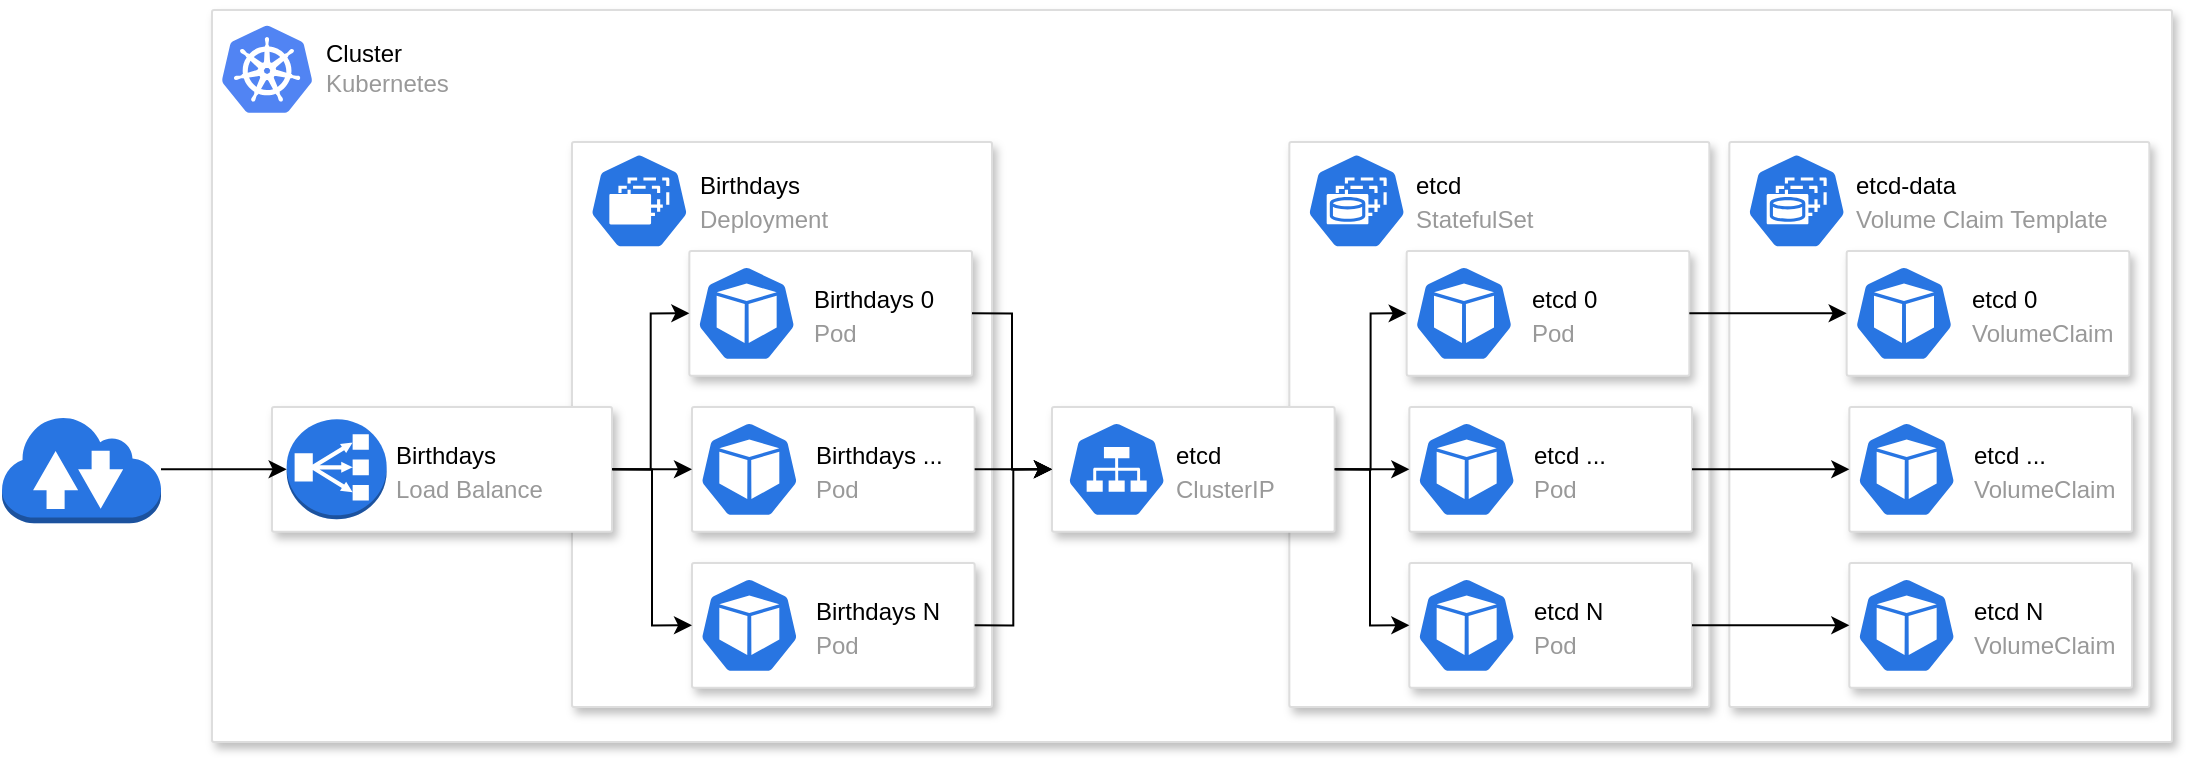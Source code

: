 <mxfile version="15.5.4" type="device"><diagram id="ToytRN5f1o-2a3_2MQGP" name="Page-1"><mxGraphModel dx="3092" dy="1702" grid="0" gridSize="10" guides="0" tooltips="1" connect="1" arrows="1" fold="1" page="0" pageScale="1" pageWidth="850" pageHeight="1100" math="0" shadow="0"><root><mxCell id="0"/><mxCell id="1" parent="0"/><mxCell id="5jb1ltwEXsp4xImfYKYj-18" value="" style="strokeColor=#dddddd;shadow=1;strokeWidth=1;rounded=1;absoluteArcSize=1;arcSize=2;" vertex="1" parent="1"><mxGeometry x="-754" y="-759" width="980" height="366" as="geometry"/></mxCell><mxCell id="5jb1ltwEXsp4xImfYKYj-19" value="&lt;font color=&quot;#000000&quot;&gt;Cluster&lt;/font&gt;&lt;br&gt;Kubernetes" style="sketch=0;dashed=0;connectable=0;html=1;fillColor=#5184F3;strokeColor=none;shape=mxgraph.gcp2.kubernetes_logo;part=1;labelPosition=right;verticalLabelPosition=middle;align=left;verticalAlign=middle;spacingLeft=5;fontColor=#999999;fontSize=12;" vertex="1" parent="5jb1ltwEXsp4xImfYKYj-18"><mxGeometry width="45" height="43.65" relative="1" as="geometry"><mxPoint x="5" y="7.675" as="offset"/></mxGeometry></mxCell><mxCell id="5jb1ltwEXsp4xImfYKYj-28" value="" style="strokeColor=#dddddd;shadow=1;strokeWidth=1;rounded=1;absoluteArcSize=1;arcSize=2;" vertex="1" parent="1"><mxGeometry x="-574" y="-693" width="210" height="282.44" as="geometry"/></mxCell><mxCell id="5jb1ltwEXsp4xImfYKYj-36" value="&lt;h1 style=&quot;line-height: 0.7&quot;&gt;&lt;font color=&quot;#000000&quot; style=&quot;font-size: 12px ; font-weight: 400&quot;&gt;Birthdays&lt;/font&gt;&lt;br style=&quot;font-size: 12px ; font-weight: 400 ; color: rgb(153 , 153 , 153)&quot;&gt;&lt;span style=&quot;font-size: 12px ; font-weight: 400 ; color: rgb(153 , 153 , 153) ; line-height: 1&quot;&gt;Deployment&lt;/span&gt;&lt;br&gt;&lt;/h1&gt;" style="text;html=1;strokeColor=none;fillColor=none;spacing=5;spacingTop=-20;whiteSpace=wrap;overflow=hidden;rounded=0;align=left;" vertex="1" parent="1"><mxGeometry x="-515.333" y="-688.56" width="124.0" height="50" as="geometry"/></mxCell><mxCell id="5jb1ltwEXsp4xImfYKYj-38" value="" style="strokeColor=#dddddd;shadow=1;strokeWidth=1;rounded=1;absoluteArcSize=1;arcSize=2;" vertex="1" parent="1"><mxGeometry x="-515.33" y="-638.56" width="141.33" height="62.44" as="geometry"/></mxCell><mxCell id="5jb1ltwEXsp4xImfYKYj-42" value="&lt;h1 style=&quot;line-height: 0.7&quot;&gt;&lt;font color=&quot;#000000&quot; style=&quot;font-size: 12px ; font-weight: 400&quot;&gt;Birthdays 0&lt;/font&gt;&lt;br style=&quot;font-size: 12px ; font-weight: 400 ; color: rgb(153 , 153 , 153)&quot;&gt;&lt;span style=&quot;font-size: 12px ; font-weight: 400 ; color: rgb(153 , 153 , 153) ; line-height: 1&quot;&gt;Pod&lt;/span&gt;&lt;br&gt;&lt;/h1&gt;" style="text;html=1;strokeColor=none;fillColor=none;spacing=5;spacingTop=-20;whiteSpace=wrap;overflow=hidden;rounded=0;align=left;" vertex="1" parent="1"><mxGeometry x="-458" y="-632.34" width="84" height="50" as="geometry"/></mxCell><mxCell id="5jb1ltwEXsp4xImfYKYj-43" value="" style="sketch=0;html=1;dashed=0;whitespace=wrap;fillColor=#2875E2;strokeColor=#ffffff;points=[[0.005,0.63,0],[0.1,0.2,0],[0.9,0.2,0],[0.5,0,0],[0.995,0.63,0],[0.72,0.99,0],[0.5,1,0],[0.28,0.99,0]];shape=mxgraph.kubernetes.icon;prIcon=pod" vertex="1" parent="1"><mxGeometry x="-511.67" y="-632.34" width="50" height="50" as="geometry"/></mxCell><mxCell id="5jb1ltwEXsp4xImfYKYj-46" value="" style="endArrow=classic;html=1;rounded=0;fontSize=12;entryX=0;entryY=0.5;entryDx=0;entryDy=0;edgeStyle=orthogonalEdgeStyle;exitX=1;exitY=0.5;exitDx=0;exitDy=0;" edge="1" parent="1" source="5jb1ltwEXsp4xImfYKYj-44" target="5jb1ltwEXsp4xImfYKYj-38"><mxGeometry width="50" height="50" relative="1" as="geometry"><mxPoint x="-554" y="-489.56" as="sourcePoint"/><mxPoint x="-511.67" y="-539.56" as="targetPoint"/></mxGeometry></mxCell><mxCell id="5jb1ltwEXsp4xImfYKYj-47" value="" style="strokeColor=#dddddd;shadow=1;strokeWidth=1;rounded=1;absoluteArcSize=1;arcSize=2;" vertex="1" parent="1"><mxGeometry x="-514" y="-560.56" width="141.33" height="62.44" as="geometry"/></mxCell><mxCell id="5jb1ltwEXsp4xImfYKYj-48" value="&lt;h1 style=&quot;line-height: 0.7&quot;&gt;&lt;font color=&quot;#000000&quot; style=&quot;font-size: 12px ; font-weight: 400&quot;&gt;Birthdays ...&lt;/font&gt;&lt;br style=&quot;font-size: 12px ; font-weight: 400 ; color: rgb(153 , 153 , 153)&quot;&gt;&lt;span style=&quot;font-size: 12px ; font-weight: 400 ; color: rgb(153 , 153 , 153) ; line-height: 1&quot;&gt;Pod&lt;/span&gt;&lt;br&gt;&lt;/h1&gt;" style="text;html=1;strokeColor=none;fillColor=none;spacing=5;spacingTop=-20;whiteSpace=wrap;overflow=hidden;rounded=0;align=left;" vertex="1" parent="1"><mxGeometry x="-456.67" y="-554.34" width="82.67" height="50" as="geometry"/></mxCell><mxCell id="5jb1ltwEXsp4xImfYKYj-49" value="" style="sketch=0;html=1;dashed=0;whitespace=wrap;fillColor=#2875E2;strokeColor=#ffffff;points=[[0.005,0.63,0],[0.1,0.2,0],[0.9,0.2,0],[0.5,0,0],[0.995,0.63,0],[0.72,0.99,0],[0.5,1,0],[0.28,0.99,0]];shape=mxgraph.kubernetes.icon;prIcon=pod" vertex="1" parent="1"><mxGeometry x="-510.34" y="-554.34" width="50" height="50" as="geometry"/></mxCell><mxCell id="5jb1ltwEXsp4xImfYKYj-50" value="" style="strokeColor=#dddddd;shadow=1;strokeWidth=1;rounded=1;absoluteArcSize=1;arcSize=2;" vertex="1" parent="1"><mxGeometry x="-514" y="-482.56" width="141.33" height="62.44" as="geometry"/></mxCell><mxCell id="5jb1ltwEXsp4xImfYKYj-51" value="&lt;h1 style=&quot;line-height: 0.7&quot;&gt;&lt;font color=&quot;#000000&quot; style=&quot;font-size: 12px ; font-weight: 400&quot;&gt;Birthdays N&lt;/font&gt;&lt;br style=&quot;font-size: 12px ; font-weight: 400 ; color: rgb(153 , 153 , 153)&quot;&gt;&lt;span style=&quot;font-size: 12px ; font-weight: 400 ; color: rgb(153 , 153 , 153) ; line-height: 1&quot;&gt;Pod&lt;/span&gt;&lt;br&gt;&lt;/h1&gt;" style="text;html=1;strokeColor=none;fillColor=none;spacing=5;spacingTop=-20;whiteSpace=wrap;overflow=hidden;rounded=0;align=left;" vertex="1" parent="1"><mxGeometry x="-456.67" y="-476.34" width="72.67" height="50" as="geometry"/></mxCell><mxCell id="5jb1ltwEXsp4xImfYKYj-52" value="" style="sketch=0;html=1;dashed=0;whitespace=wrap;fillColor=#2875E2;strokeColor=#ffffff;points=[[0.005,0.63,0],[0.1,0.2,0],[0.9,0.2,0],[0.5,0,0],[0.995,0.63,0],[0.72,0.99,0],[0.5,1,0],[0.28,0.99,0]];shape=mxgraph.kubernetes.icon;prIcon=pod" vertex="1" parent="1"><mxGeometry x="-510.34" y="-476.34" width="50" height="50" as="geometry"/></mxCell><mxCell id="5jb1ltwEXsp4xImfYKYj-56" value="" style="group" vertex="1" connectable="0" parent="1"><mxGeometry x="-724" y="-560.56" width="170" height="62.44" as="geometry"/></mxCell><mxCell id="5jb1ltwEXsp4xImfYKYj-44" value="" style="strokeColor=#dddddd;shadow=1;strokeWidth=1;rounded=1;absoluteArcSize=1;arcSize=2;" vertex="1" parent="5jb1ltwEXsp4xImfYKYj-56"><mxGeometry width="170" height="62.44" as="geometry"/></mxCell><mxCell id="5jb1ltwEXsp4xImfYKYj-20" value="" style="outlineConnect=0;dashed=0;verticalLabelPosition=bottom;verticalAlign=top;align=center;html=1;shape=mxgraph.aws3.classic_load_balancer;fillColor=#2875E2;strokeColor=#001DBC;fontColor=#ffffff;" vertex="1" parent="5jb1ltwEXsp4xImfYKYj-56"><mxGeometry x="7.33" y="6.22" width="50.0" height="50" as="geometry"/></mxCell><mxCell id="5jb1ltwEXsp4xImfYKYj-45" value="&lt;h1 style=&quot;line-height: 0.7&quot;&gt;&lt;font color=&quot;#000000&quot; style=&quot;font-size: 12px ; font-weight: 400&quot;&gt;Birthdays&lt;/font&gt;&lt;br style=&quot;font-size: 12px ; font-weight: 400 ; color: rgb(153 , 153 , 153)&quot;&gt;&lt;font color=&quot;#999999&quot;&gt;&lt;span style=&quot;font-size: 12px ; font-weight: 400&quot;&gt;Load Balance&lt;/span&gt;&lt;/font&gt;&lt;/h1&gt;" style="text;html=1;strokeColor=none;fillColor=none;spacing=5;spacingTop=-20;whiteSpace=wrap;overflow=hidden;rounded=0;align=left;" vertex="1" parent="5jb1ltwEXsp4xImfYKYj-56"><mxGeometry x="57.33" y="6.22" width="82.67" height="50" as="geometry"/></mxCell><mxCell id="5jb1ltwEXsp4xImfYKYj-57" value="" style="endArrow=classic;html=1;rounded=0;fontSize=12;entryX=0;entryY=0.5;entryDx=0;entryDy=0;edgeStyle=orthogonalEdgeStyle;exitX=1;exitY=0.5;exitDx=0;exitDy=0;" edge="1" parent="1" source="5jb1ltwEXsp4xImfYKYj-44" target="5jb1ltwEXsp4xImfYKYj-50"><mxGeometry width="50" height="50" relative="1" as="geometry"><mxPoint x="-544" y="-519.34" as="sourcePoint"/><mxPoint x="-505.33" y="-597.34" as="targetPoint"/><Array as="points"><mxPoint x="-534" y="-529"/><mxPoint x="-534" y="-451"/></Array></mxGeometry></mxCell><mxCell id="5jb1ltwEXsp4xImfYKYj-59" value="" style="endArrow=classic;html=1;rounded=0;fontSize=12;entryX=0;entryY=0.5;entryDx=0;entryDy=0;exitX=1;exitY=0.5;exitDx=0;exitDy=0;" edge="1" parent="1" source="5jb1ltwEXsp4xImfYKYj-44" target="5jb1ltwEXsp4xImfYKYj-47"><mxGeometry width="50" height="50" relative="1" as="geometry"><mxPoint x="-534" y="-343" as="sourcePoint"/><mxPoint x="-484" y="-393" as="targetPoint"/></mxGeometry></mxCell><mxCell id="5jb1ltwEXsp4xImfYKYj-84" value="" style="sketch=0;html=1;dashed=0;whitespace=wrap;fillColor=#2875E2;strokeColor=#ffffff;points=[[0.005,0.63,0],[0.1,0.2,0],[0.9,0.2,0],[0.5,0,0],[0.995,0.63,0],[0.72,0.99,0],[0.5,1,0],[0.28,0.99,0]];shape=mxgraph.kubernetes.icon;prIcon=rs;fontSize=12;align=left;" vertex="1" parent="1"><mxGeometry x="-565.33" y="-688.56" width="50" height="50" as="geometry"/></mxCell><mxCell id="5jb1ltwEXsp4xImfYKYj-60" value="" style="group" vertex="1" connectable="0" parent="1"><mxGeometry x="-284" y="-693" width="400" height="282.44" as="geometry"/></mxCell><mxCell id="5jb1ltwEXsp4xImfYKYj-61" value="" style="strokeColor=#dddddd;shadow=1;strokeWidth=1;rounded=1;absoluteArcSize=1;arcSize=2;" vertex="1" parent="5jb1ltwEXsp4xImfYKYj-60"><mxGeometry x="68.67" width="210" height="282.44" as="geometry"/></mxCell><mxCell id="5jb1ltwEXsp4xImfYKYj-62" value="&lt;h1 style=&quot;line-height: 0.7&quot;&gt;&lt;font color=&quot;#000000&quot; style=&quot;font-size: 12px ; font-weight: 400&quot;&gt;etcd&lt;/font&gt;&lt;br style=&quot;font-size: 12px ; font-weight: 400 ; color: rgb(153 , 153 , 153)&quot;&gt;&lt;span style=&quot;font-size: 12px ; font-weight: 400 ; color: rgb(153 , 153 , 153) ; line-height: 1&quot;&gt;StatefulSet&lt;/span&gt;&lt;br&gt;&lt;/h1&gt;" style="text;html=1;strokeColor=none;fillColor=none;spacing=5;spacingTop=-20;whiteSpace=wrap;overflow=hidden;rounded=0;align=left;" vertex="1" parent="5jb1ltwEXsp4xImfYKYj-60"><mxGeometry x="127.337" y="4.44" width="124.0" height="50" as="geometry"/></mxCell><mxCell id="5jb1ltwEXsp4xImfYKYj-63" value="" style="strokeColor=#dddddd;shadow=1;strokeWidth=1;rounded=1;absoluteArcSize=1;arcSize=2;" vertex="1" parent="5jb1ltwEXsp4xImfYKYj-60"><mxGeometry x="127.34" y="54.44" width="141.33" height="62.44" as="geometry"/></mxCell><mxCell id="5jb1ltwEXsp4xImfYKYj-65" value="&lt;h1 style=&quot;line-height: 0.7&quot;&gt;&lt;font color=&quot;#000000&quot; style=&quot;font-size: 12px ; font-weight: 400&quot;&gt;etcd 0&lt;/font&gt;&lt;br style=&quot;font-size: 12px ; font-weight: 400 ; color: rgb(153 , 153 , 153)&quot;&gt;&lt;span style=&quot;font-size: 12px ; font-weight: 400 ; color: rgb(153 , 153 , 153) ; line-height: 1&quot;&gt;Pod&lt;/span&gt;&lt;br&gt;&lt;/h1&gt;" style="text;html=1;strokeColor=none;fillColor=none;spacing=5;spacingTop=-20;whiteSpace=wrap;overflow=hidden;rounded=0;align=left;" vertex="1" parent="5jb1ltwEXsp4xImfYKYj-60"><mxGeometry x="184.67" y="60.66" width="54" height="50" as="geometry"/></mxCell><mxCell id="5jb1ltwEXsp4xImfYKYj-66" value="" style="sketch=0;html=1;dashed=0;whitespace=wrap;fillColor=#2875E2;strokeColor=#ffffff;points=[[0.005,0.63,0],[0.1,0.2,0],[0.9,0.2,0],[0.5,0,0],[0.995,0.63,0],[0.72,0.99,0],[0.5,1,0],[0.28,0.99,0]];shape=mxgraph.kubernetes.icon;prIcon=pod" vertex="1" parent="5jb1ltwEXsp4xImfYKYj-60"><mxGeometry x="131.0" y="60.66" width="50" height="50" as="geometry"/></mxCell><mxCell id="5jb1ltwEXsp4xImfYKYj-67" value="" style="endArrow=classic;html=1;rounded=0;fontSize=12;entryX=0;entryY=0.5;entryDx=0;entryDy=0;edgeStyle=orthogonalEdgeStyle;exitX=1;exitY=0.5;exitDx=0;exitDy=0;" edge="1" parent="5jb1ltwEXsp4xImfYKYj-60" source="5jb1ltwEXsp4xImfYKYj-75" target="5jb1ltwEXsp4xImfYKYj-63"><mxGeometry width="50" height="50" relative="1" as="geometry"><mxPoint x="94" y="164" as="sourcePoint"/><mxPoint x="131.0" y="153.44" as="targetPoint"/></mxGeometry></mxCell><mxCell id="5jb1ltwEXsp4xImfYKYj-68" value="" style="strokeColor=#dddddd;shadow=1;strokeWidth=1;rounded=1;absoluteArcSize=1;arcSize=2;" vertex="1" parent="5jb1ltwEXsp4xImfYKYj-60"><mxGeometry x="128.67" y="132.44" width="141.33" height="62.44" as="geometry"/></mxCell><mxCell id="5jb1ltwEXsp4xImfYKYj-69" value="&lt;h1 style=&quot;line-height: 0.7&quot;&gt;&lt;font color=&quot;#000000&quot; style=&quot;font-size: 12px ; font-weight: 400&quot;&gt;etcd ...&lt;/font&gt;&lt;br style=&quot;font-size: 12px ; font-weight: 400 ; color: rgb(153 , 153 , 153)&quot;&gt;&lt;span style=&quot;font-size: 12px ; font-weight: 400 ; color: rgb(153 , 153 , 153) ; line-height: 1&quot;&gt;Pod&lt;/span&gt;&lt;br&gt;&lt;/h1&gt;" style="text;html=1;strokeColor=none;fillColor=none;spacing=5;spacingTop=-20;whiteSpace=wrap;overflow=hidden;rounded=0;align=left;" vertex="1" parent="5jb1ltwEXsp4xImfYKYj-60"><mxGeometry x="186" y="138.66" width="52.67" height="50" as="geometry"/></mxCell><mxCell id="5jb1ltwEXsp4xImfYKYj-70" value="" style="sketch=0;html=1;dashed=0;whitespace=wrap;fillColor=#2875E2;strokeColor=#ffffff;points=[[0.005,0.63,0],[0.1,0.2,0],[0.9,0.2,0],[0.5,0,0],[0.995,0.63,0],[0.72,0.99,0],[0.5,1,0],[0.28,0.99,0]];shape=mxgraph.kubernetes.icon;prIcon=pod" vertex="1" parent="5jb1ltwEXsp4xImfYKYj-60"><mxGeometry x="132.33" y="138.66" width="50" height="50" as="geometry"/></mxCell><mxCell id="5jb1ltwEXsp4xImfYKYj-71" value="" style="strokeColor=#dddddd;shadow=1;strokeWidth=1;rounded=1;absoluteArcSize=1;arcSize=2;" vertex="1" parent="5jb1ltwEXsp4xImfYKYj-60"><mxGeometry x="128.67" y="210.44" width="141.33" height="62.44" as="geometry"/></mxCell><mxCell id="5jb1ltwEXsp4xImfYKYj-72" value="&lt;h1 style=&quot;line-height: 0.7&quot;&gt;&lt;font color=&quot;#000000&quot; style=&quot;font-size: 12px ; font-weight: 400&quot;&gt;etcd N&lt;/font&gt;&lt;br style=&quot;font-size: 12px ; font-weight: 400 ; color: rgb(153 , 153 , 153)&quot;&gt;&lt;span style=&quot;font-size: 12px ; font-weight: 400 ; color: rgb(153 , 153 , 153) ; line-height: 1&quot;&gt;Pod&lt;/span&gt;&lt;br&gt;&lt;/h1&gt;" style="text;html=1;strokeColor=none;fillColor=none;spacing=5;spacingTop=-20;whiteSpace=wrap;overflow=hidden;rounded=0;align=left;" vertex="1" parent="5jb1ltwEXsp4xImfYKYj-60"><mxGeometry x="186" y="216.66" width="52.67" height="50" as="geometry"/></mxCell><mxCell id="5jb1ltwEXsp4xImfYKYj-73" value="" style="sketch=0;html=1;dashed=0;whitespace=wrap;fillColor=#2875E2;strokeColor=#ffffff;points=[[0.005,0.63,0],[0.1,0.2,0],[0.9,0.2,0],[0.5,0,0],[0.995,0.63,0],[0.72,0.99,0],[0.5,1,0],[0.28,0.99,0]];shape=mxgraph.kubernetes.icon;prIcon=pod" vertex="1" parent="5jb1ltwEXsp4xImfYKYj-60"><mxGeometry x="132.33" y="216.66" width="50" height="50" as="geometry"/></mxCell><mxCell id="5jb1ltwEXsp4xImfYKYj-74" value="" style="group" vertex="1" connectable="0" parent="5jb1ltwEXsp4xImfYKYj-60"><mxGeometry x="10" y="132.44" width="170" height="62.44" as="geometry"/></mxCell><mxCell id="5jb1ltwEXsp4xImfYKYj-75" value="" style="strokeColor=#dddddd;shadow=1;strokeWidth=1;rounded=1;absoluteArcSize=1;arcSize=2;" vertex="1" parent="5jb1ltwEXsp4xImfYKYj-74"><mxGeometry x="-60" width="141.33" height="62.44" as="geometry"/></mxCell><mxCell id="5jb1ltwEXsp4xImfYKYj-77" value="&lt;h1 style=&quot;line-height: 0.7&quot;&gt;&lt;font color=&quot;#000000&quot; style=&quot;font-size: 12px ; font-weight: 400&quot;&gt;etcd&lt;/font&gt;&lt;br style=&quot;font-size: 12px ; font-weight: 400 ; color: rgb(153 , 153 , 153)&quot;&gt;&lt;font color=&quot;#999999&quot;&gt;&lt;span style=&quot;font-size: 12px ; font-weight: 400&quot;&gt;ClusterIP&lt;/span&gt;&lt;/font&gt;&lt;/h1&gt;" style="text;html=1;strokeColor=none;fillColor=none;spacing=5;spacingTop=-20;whiteSpace=wrap;overflow=hidden;rounded=0;align=left;" vertex="1" parent="5jb1ltwEXsp4xImfYKYj-74"><mxGeometry x="-2.67" y="6.22" width="62.67" height="50" as="geometry"/></mxCell><mxCell id="5jb1ltwEXsp4xImfYKYj-85" value="" style="sketch=0;html=1;dashed=0;whitespace=wrap;fillColor=#2875E2;strokeColor=#ffffff;points=[[0.005,0.63,0],[0.1,0.2,0],[0.9,0.2,0],[0.5,0,0],[0.995,0.63,0],[0.72,0.99,0],[0.5,1,0],[0.28,0.99,0]];shape=mxgraph.kubernetes.icon;prIcon=svc;fontSize=12;align=left;" vertex="1" parent="5jb1ltwEXsp4xImfYKYj-74"><mxGeometry x="-52.67" y="6.22" width="50" height="50" as="geometry"/></mxCell><mxCell id="5jb1ltwEXsp4xImfYKYj-78" value="" style="endArrow=classic;html=1;rounded=0;fontSize=12;entryX=0;entryY=0.5;entryDx=0;entryDy=0;edgeStyle=orthogonalEdgeStyle;exitX=1;exitY=0.5;exitDx=0;exitDy=0;" edge="1" parent="5jb1ltwEXsp4xImfYKYj-60" source="5jb1ltwEXsp4xImfYKYj-75" target="5jb1ltwEXsp4xImfYKYj-71"><mxGeometry width="50" height="50" relative="1" as="geometry"><mxPoint x="109" y="164" as="sourcePoint"/><mxPoint x="137.34" y="95.66" as="targetPoint"/><Array as="points"><mxPoint x="109" y="164"/><mxPoint x="109" y="242"/></Array></mxGeometry></mxCell><mxCell id="5jb1ltwEXsp4xImfYKYj-79" value="" style="endArrow=classic;html=1;rounded=0;fontSize=12;entryX=0;entryY=0.5;entryDx=0;entryDy=0;exitX=1;exitY=0.5;exitDx=0;exitDy=0;" edge="1" parent="5jb1ltwEXsp4xImfYKYj-60" source="5jb1ltwEXsp4xImfYKYj-75" target="5jb1ltwEXsp4xImfYKYj-68"><mxGeometry width="50" height="50" relative="1" as="geometry"><mxPoint x="100" y="164" as="sourcePoint"/><mxPoint x="158.67" y="300" as="targetPoint"/></mxGeometry></mxCell><mxCell id="5jb1ltwEXsp4xImfYKYj-83" value="" style="sketch=0;html=1;dashed=0;whitespace=wrap;fillColor=#2875E2;strokeColor=#ffffff;points=[[0.005,0.63,0],[0.1,0.2,0],[0.9,0.2,0],[0.5,0,0],[0.995,0.63,0],[0.72,0.99,0],[0.5,1,0],[0.28,0.99,0]];shape=mxgraph.kubernetes.icon;prIcon=sts;fontSize=12;align=left;" vertex="1" parent="5jb1ltwEXsp4xImfYKYj-60"><mxGeometry x="77.34" y="4.44" width="50" height="50" as="geometry"/></mxCell><mxCell id="5jb1ltwEXsp4xImfYKYj-80" value="" style="endArrow=classic;html=1;rounded=0;fontSize=12;entryX=0;entryY=0.5;entryDx=0;entryDy=0;edgeStyle=orthogonalEdgeStyle;exitX=1;exitY=0.5;exitDx=0;exitDy=0;" edge="1" parent="1" source="5jb1ltwEXsp4xImfYKYj-38" target="5jb1ltwEXsp4xImfYKYj-75"><mxGeometry width="50" height="50" relative="1" as="geometry"><mxPoint x="-544" y="-519.34" as="sourcePoint"/><mxPoint x="-505.33" y="-597.34" as="targetPoint"/><Array as="points"><mxPoint x="-354" y="-607"/><mxPoint x="-354" y="-529"/></Array></mxGeometry></mxCell><mxCell id="5jb1ltwEXsp4xImfYKYj-81" value="" style="endArrow=classic;html=1;rounded=0;fontSize=12;entryX=0;entryY=0.5;entryDx=0;entryDy=0;edgeStyle=orthogonalEdgeStyle;exitX=1;exitY=0.5;exitDx=0;exitDy=0;" edge="1" parent="1" source="5jb1ltwEXsp4xImfYKYj-50" target="5jb1ltwEXsp4xImfYKYj-75"><mxGeometry width="50" height="50" relative="1" as="geometry"><mxPoint x="-329" y="-451" as="sourcePoint"/><mxPoint x="-495.33" y="-587.34" as="targetPoint"/></mxGeometry></mxCell><mxCell id="5jb1ltwEXsp4xImfYKYj-82" value="" style="endArrow=classic;html=1;rounded=0;fontSize=12;entryX=0;entryY=0.5;entryDx=0;entryDy=0;exitX=1;exitY=0.5;exitDx=0;exitDy=0;" edge="1" parent="1" source="5jb1ltwEXsp4xImfYKYj-47" target="5jb1ltwEXsp4xImfYKYj-75"><mxGeometry width="50" height="50" relative="1" as="geometry"><mxPoint x="-434" y="-313" as="sourcePoint"/><mxPoint x="-384" y="-363" as="targetPoint"/></mxGeometry></mxCell><mxCell id="5jb1ltwEXsp4xImfYKYj-91" value="" style="strokeColor=#dddddd;shadow=1;strokeWidth=1;rounded=1;absoluteArcSize=1;arcSize=2;" vertex="1" parent="1"><mxGeometry x="4.67" y="-693" width="210" height="282.44" as="geometry"/></mxCell><mxCell id="5jb1ltwEXsp4xImfYKYj-92" value="&lt;h1 style=&quot;line-height: 0.7&quot;&gt;&lt;font color=&quot;#000000&quot; style=&quot;font-size: 12px ; font-weight: 400&quot;&gt;etcd-data&lt;/font&gt;&lt;br style=&quot;font-size: 12px ; font-weight: 400 ; color: rgb(153 , 153 , 153)&quot;&gt;&lt;span style=&quot;font-size: 12px ; font-weight: 400 ; color: rgb(153 , 153 , 153) ; line-height: 1&quot;&gt;Volume Claim Template&lt;/span&gt;&lt;br&gt;&lt;/h1&gt;" style="text;html=1;strokeColor=none;fillColor=none;spacing=5;spacingTop=-20;whiteSpace=wrap;overflow=hidden;rounded=0;align=left;" vertex="1" parent="1"><mxGeometry x="63.34" y="-688.56" width="142.66" height="50" as="geometry"/></mxCell><mxCell id="5jb1ltwEXsp4xImfYKYj-93" value="" style="strokeColor=#dddddd;shadow=1;strokeWidth=1;rounded=1;absoluteArcSize=1;arcSize=2;" vertex="1" parent="1"><mxGeometry x="63.34" y="-638.56" width="141.33" height="62.44" as="geometry"/></mxCell><mxCell id="5jb1ltwEXsp4xImfYKYj-94" value="&lt;h1 style=&quot;line-height: 0.7&quot;&gt;&lt;font color=&quot;#000000&quot; style=&quot;font-size: 12px ; font-weight: 400&quot;&gt;etcd 0&lt;/font&gt;&lt;br style=&quot;font-size: 12px ; font-weight: 400 ; color: rgb(153 , 153 , 153)&quot;&gt;&lt;span style=&quot;font-size: 12px ; font-weight: 400 ; color: rgb(153 , 153 , 153) ; line-height: 1&quot;&gt;VolumeClaim&lt;/span&gt;&lt;br&gt;&lt;/h1&gt;" style="text;html=1;strokeColor=none;fillColor=none;spacing=5;spacingTop=-20;whiteSpace=wrap;overflow=hidden;rounded=0;align=left;" vertex="1" parent="1"><mxGeometry x="120.67" y="-632.34" width="84" height="50" as="geometry"/></mxCell><mxCell id="5jb1ltwEXsp4xImfYKYj-95" value="" style="sketch=0;html=1;dashed=0;whitespace=wrap;fillColor=#2875E2;strokeColor=#ffffff;points=[[0.005,0.63,0],[0.1,0.2,0],[0.9,0.2,0],[0.5,0,0],[0.995,0.63,0],[0.72,0.99,0],[0.5,1,0],[0.28,0.99,0]];shape=mxgraph.kubernetes.icon;prIcon=pod" vertex="1" parent="1"><mxGeometry x="67" y="-632.34" width="50" height="50" as="geometry"/></mxCell><mxCell id="5jb1ltwEXsp4xImfYKYj-97" value="" style="strokeColor=#dddddd;shadow=1;strokeWidth=1;rounded=1;absoluteArcSize=1;arcSize=2;" vertex="1" parent="1"><mxGeometry x="64.67" y="-560.56" width="141.33" height="62.44" as="geometry"/></mxCell><mxCell id="5jb1ltwEXsp4xImfYKYj-98" value="&lt;h1 style=&quot;line-height: 0.7&quot;&gt;&lt;font color=&quot;#000000&quot; style=&quot;font-size: 12px ; font-weight: 400&quot;&gt;etcd ...&lt;/font&gt;&lt;br style=&quot;font-size: 12px ; font-weight: 400 ; color: rgb(153 , 153 , 153)&quot;&gt;&lt;span style=&quot;font-size: 12px ; font-weight: 400 ; color: rgb(153 , 153 , 153) ; line-height: 1&quot;&gt;VolumeClaim&lt;/span&gt;&lt;br&gt;&lt;/h1&gt;" style="text;html=1;strokeColor=none;fillColor=none;spacing=5;spacingTop=-20;whiteSpace=wrap;overflow=hidden;rounded=0;align=left;" vertex="1" parent="1"><mxGeometry x="122" y="-554.34" width="104" height="50" as="geometry"/></mxCell><mxCell id="5jb1ltwEXsp4xImfYKYj-99" value="" style="sketch=0;html=1;dashed=0;whitespace=wrap;fillColor=#2875E2;strokeColor=#ffffff;points=[[0.005,0.63,0],[0.1,0.2,0],[0.9,0.2,0],[0.5,0,0],[0.995,0.63,0],[0.72,0.99,0],[0.5,1,0],[0.28,0.99,0]];shape=mxgraph.kubernetes.icon;prIcon=pod" vertex="1" parent="1"><mxGeometry x="68.33" y="-554.34" width="50" height="50" as="geometry"/></mxCell><mxCell id="5jb1ltwEXsp4xImfYKYj-100" value="" style="strokeColor=#dddddd;shadow=1;strokeWidth=1;rounded=1;absoluteArcSize=1;arcSize=2;" vertex="1" parent="1"><mxGeometry x="64.67" y="-482.56" width="141.33" height="62.44" as="geometry"/></mxCell><mxCell id="5jb1ltwEXsp4xImfYKYj-101" value="&lt;h1 style=&quot;line-height: 0.7&quot;&gt;&lt;font color=&quot;#000000&quot; style=&quot;font-size: 12px ; font-weight: 400&quot;&gt;etcd N&lt;/font&gt;&lt;br style=&quot;font-size: 12px ; font-weight: 400 ; color: rgb(153 , 153 , 153)&quot;&gt;&lt;span style=&quot;font-size: 12px ; font-weight: 400 ; color: rgb(153 , 153 , 153) ; line-height: 1&quot;&gt;VolumeClaim&lt;/span&gt;&lt;br&gt;&lt;/h1&gt;" style="text;html=1;strokeColor=none;fillColor=none;spacing=5;spacingTop=-20;whiteSpace=wrap;overflow=hidden;rounded=0;align=left;" vertex="1" parent="1"><mxGeometry x="122" y="-476.34" width="104" height="50" as="geometry"/></mxCell><mxCell id="5jb1ltwEXsp4xImfYKYj-102" value="" style="sketch=0;html=1;dashed=0;whitespace=wrap;fillColor=#2875E2;strokeColor=#ffffff;points=[[0.005,0.63,0],[0.1,0.2,0],[0.9,0.2,0],[0.5,0,0],[0.995,0.63,0],[0.72,0.99,0],[0.5,1,0],[0.28,0.99,0]];shape=mxgraph.kubernetes.icon;prIcon=pod" vertex="1" parent="1"><mxGeometry x="68.33" y="-476.34" width="50" height="50" as="geometry"/></mxCell><mxCell id="5jb1ltwEXsp4xImfYKYj-104" value="" style="endArrow=classic;html=1;rounded=0;fontSize=12;entryX=0;entryY=0.5;entryDx=0;entryDy=0;exitX=1;exitY=0.5;exitDx=0;exitDy=0;" edge="1" parent="1" target="5jb1ltwEXsp4xImfYKYj-97" source="5jb1ltwEXsp4xImfYKYj-68"><mxGeometry width="50" height="50" relative="1" as="geometry"><mxPoint x="176" y="-529.34" as="sourcePoint"/><mxPoint x="-244" y="327" as="targetPoint"/></mxGeometry></mxCell><mxCell id="5jb1ltwEXsp4xImfYKYj-105" value="" style="sketch=0;html=1;dashed=0;whitespace=wrap;fillColor=#2875E2;strokeColor=#ffffff;points=[[0.005,0.63,0],[0.1,0.2,0],[0.9,0.2,0],[0.5,0,0],[0.995,0.63,0],[0.72,0.99,0],[0.5,1,0],[0.28,0.99,0]];shape=mxgraph.kubernetes.icon;prIcon=sts;fontSize=12;align=left;" vertex="1" parent="1"><mxGeometry x="13.34" y="-688.56" width="50" height="50" as="geometry"/></mxCell><mxCell id="5jb1ltwEXsp4xImfYKYj-106" value="" style="endArrow=classic;html=1;rounded=0;fontSize=12;entryX=0;entryY=0.5;entryDx=0;entryDy=0;exitX=1;exitY=0.5;exitDx=0;exitDy=0;" edge="1" parent="1" source="5jb1ltwEXsp4xImfYKYj-63" target="5jb1ltwEXsp4xImfYKYj-93"><mxGeometry width="50" height="50" relative="1" as="geometry"><mxPoint x="-64" y="-523" as="sourcePoint"/><mxPoint x="-14" y="-573" as="targetPoint"/></mxGeometry></mxCell><mxCell id="5jb1ltwEXsp4xImfYKYj-107" value="" style="endArrow=classic;html=1;rounded=0;fontSize=12;entryX=0;entryY=0.5;entryDx=0;entryDy=0;exitX=1;exitY=0.5;exitDx=0;exitDy=0;" edge="1" parent="1" source="5jb1ltwEXsp4xImfYKYj-71" target="5jb1ltwEXsp4xImfYKYj-100"><mxGeometry width="50" height="50" relative="1" as="geometry"><mxPoint x="-64" y="-523" as="sourcePoint"/><mxPoint x="-14" y="-573" as="targetPoint"/></mxGeometry></mxCell><mxCell id="5jb1ltwEXsp4xImfYKYj-118" value="" style="edgeStyle=orthogonalEdgeStyle;rounded=0;orthogonalLoop=1;jettySize=auto;html=1;fontSize=12;" edge="1" parent="1" source="5jb1ltwEXsp4xImfYKYj-116" target="5jb1ltwEXsp4xImfYKYj-20"><mxGeometry relative="1" as="geometry"/></mxCell><mxCell id="5jb1ltwEXsp4xImfYKYj-116" value="" style="outlineConnect=0;dashed=0;verticalLabelPosition=bottom;verticalAlign=top;align=center;html=1;shape=mxgraph.aws3.internet_2;fillColor=#2875E2;gradientColor=none;fontSize=12;" vertex="1" parent="1"><mxGeometry x="-859" y="-556.34" width="79.5" height="54" as="geometry"/></mxCell></root></mxGraphModel></diagram></mxfile>